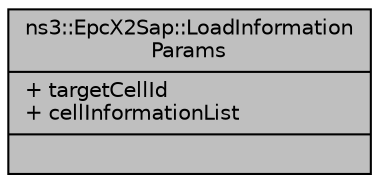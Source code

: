 digraph "ns3::EpcX2Sap::LoadInformationParams"
{
  edge [fontname="Helvetica",fontsize="10",labelfontname="Helvetica",labelfontsize="10"];
  node [fontname="Helvetica",fontsize="10",shape=record];
  Node1 [label="{ns3::EpcX2Sap::LoadInformation\lParams\n|+ targetCellId\l+ cellInformationList\l|}",height=0.2,width=0.4,color="black", fillcolor="grey75", style="filled", fontcolor="black"];
}

